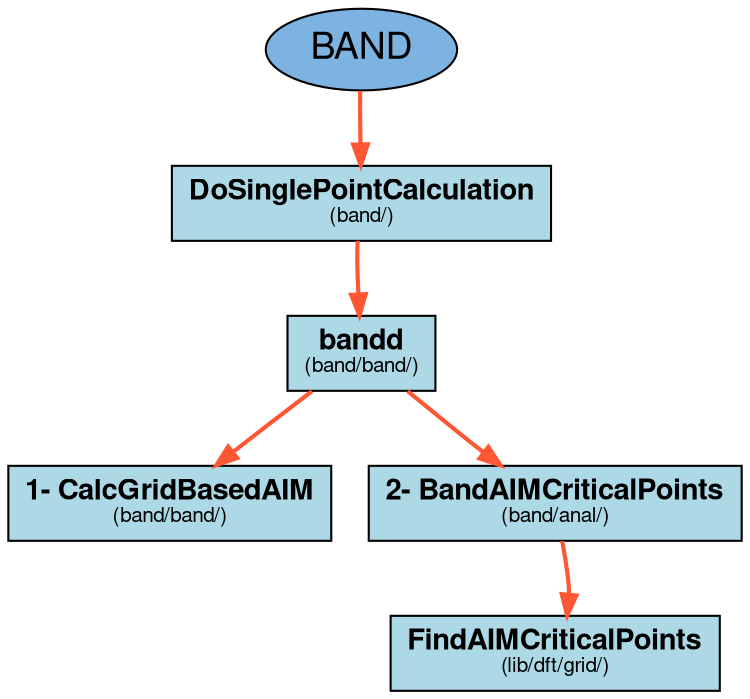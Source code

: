 digraph mygraph {
  fontname="Helvetica,Arial,sans-serif"
  node [fontname="Helvetica,Arial,sans-serif"]
  edge [fontname="Helvetica,Arial,sans-serif"]
  splines=curved
  rankdir=TB

  // Style for main node BAND
  "BAND" [shape=ellipse, style=filled, fillcolor="#7cb3e1", fontcolor="#000000", fontsize=18, fontweight=bold]

  // Style for subroutines with bold names and smaller directory text
  node [shape=box, style=filled, fillcolor="#ADD8E6", fontcolor="#000000"]

  // Main nodes with numbers and paths
  "DoSinglePointCalculation" [label=<<b>DoSinglePointCalculation</b><br/><font point-size="10">(band/)</font>>]
  
  "bandd" [label=<<b>bandd</b><br/><font point-size="10">(band/band/)</font>>]

  "CalcGridBasedAIM" [label=<<b>1- CalcGridBasedAIM</b><br/><font point-size="10">(band/band/)</font>>]
  "BandAIMCriticalPoints" [label=<<b>2- BandAIMCriticalPoints</b><br/><font point-size="10">(band/anal/)</font>>]
  "FindAIMCriticalPoints" [label=<<b>FindAIMCriticalPoints</b><br/><font point-size="10">(lib/dft/grid/)</font>>]
  
  // Main graph structure with adjusted arrows
  "BAND" -> "DoSinglePointCalculation" [color="#FF5733", penwidth=2]
  "DoSinglePointCalculation" -> "bandd" [color="#FF5733", penwidth=2]

  "bandd" -> "CalcGridBasedAIM" [color="#FF5733", penwidth=2]
  "bandd" -> "BandAIMCriticalPoints" [color="#FF5733", penwidth=2]

  "BandAIMCriticalPoints" -> "FindAIMCriticalPoints" [color="#FF5733", penwidth=2]

}

